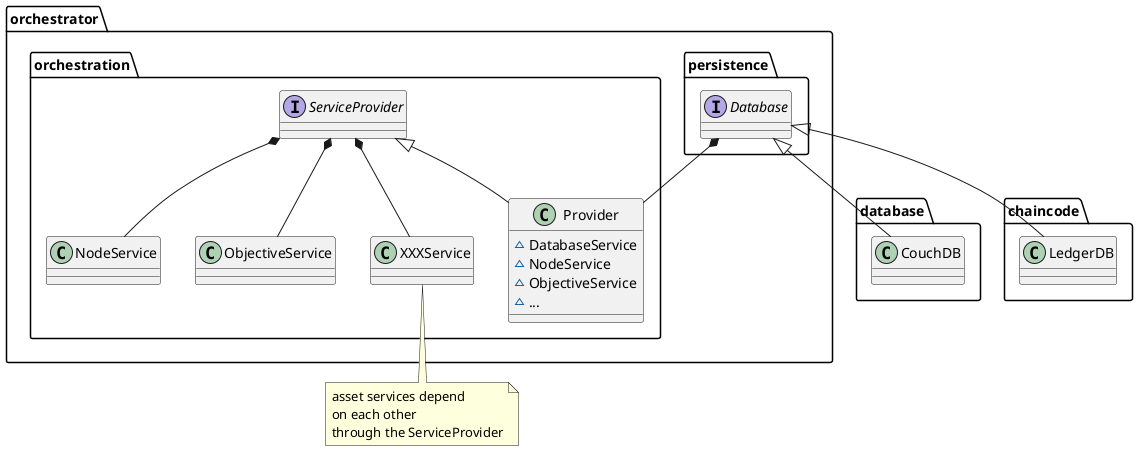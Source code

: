 @startuml

interface orchestrator.persistence.Database
orchestrator.persistence.Database <|-- database.CouchDB
orchestrator.persistence.Database <|-- chaincode.LedgerDB

orchestrator.persistence.Database *-- orchestrator.orchestration.Provider
interface orchestrator.orchestration.ServiceProvider
class orchestrator.orchestration.Provider {
  ~DatabaseService
  ~NodeService
  ~ObjectiveService
  ~...
}
orchestrator.orchestration.ServiceProvider <|-- orchestrator.orchestration.Provider

orchestrator.orchestration.ServiceProvider *-- orchestrator.orchestration.NodeService
orchestrator.orchestration.ServiceProvider *-- orchestrator.orchestration.ObjectiveService
orchestrator.orchestration.ServiceProvider *-- orchestrator.orchestration.XXXService
note bottom
asset services depend
on each other
through the ServiceProvider
end note

@enduml